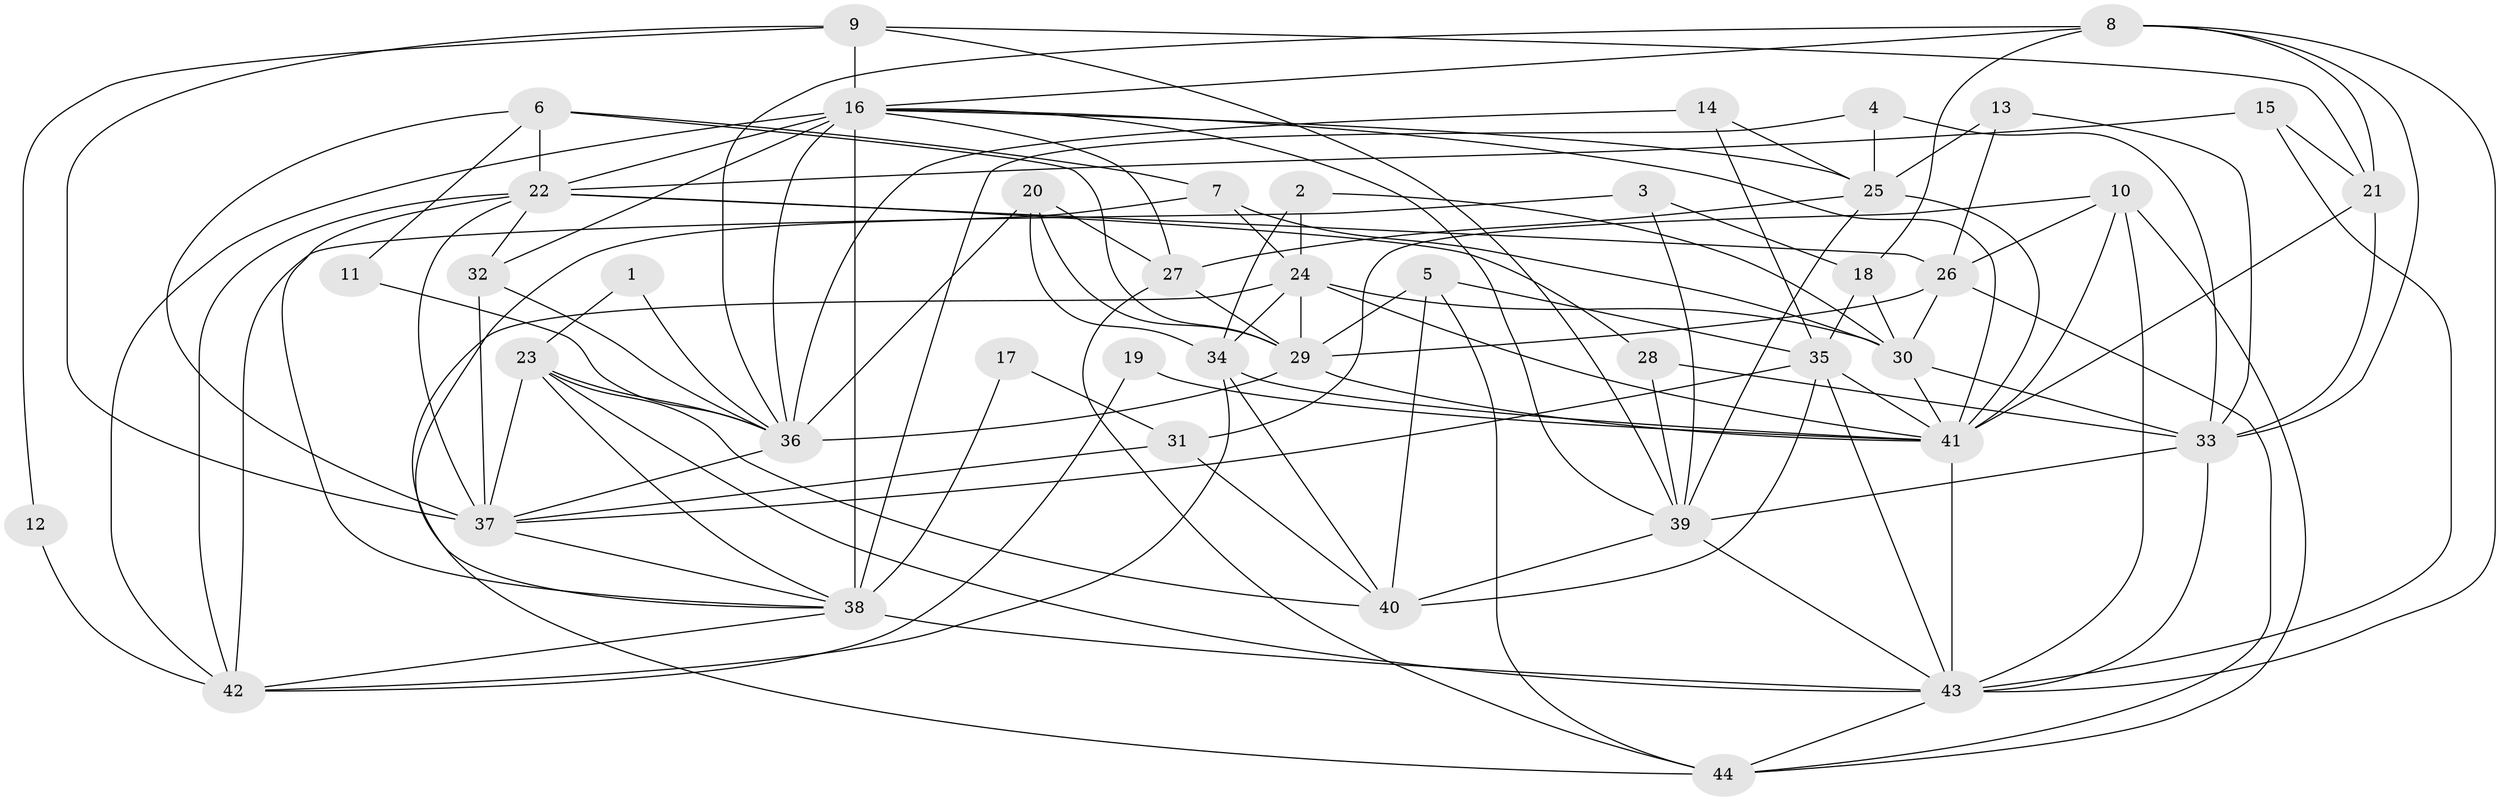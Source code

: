 // original degree distribution, {4: 0.2727272727272727, 2: 0.10227272727272728, 3: 0.3181818181818182, 7: 0.022727272727272728, 5: 0.18181818181818182, 6: 0.07954545454545454, 10: 0.011363636363636364, 8: 0.011363636363636364}
// Generated by graph-tools (version 1.1) at 2025/50/03/09/25 03:50:07]
// undirected, 44 vertices, 122 edges
graph export_dot {
graph [start="1"]
  node [color=gray90,style=filled];
  1;
  2;
  3;
  4;
  5;
  6;
  7;
  8;
  9;
  10;
  11;
  12;
  13;
  14;
  15;
  16;
  17;
  18;
  19;
  20;
  21;
  22;
  23;
  24;
  25;
  26;
  27;
  28;
  29;
  30;
  31;
  32;
  33;
  34;
  35;
  36;
  37;
  38;
  39;
  40;
  41;
  42;
  43;
  44;
  1 -- 23 [weight=1.0];
  1 -- 36 [weight=1.0];
  2 -- 24 [weight=1.0];
  2 -- 30 [weight=1.0];
  2 -- 34 [weight=1.0];
  3 -- 18 [weight=1.0];
  3 -- 39 [weight=1.0];
  3 -- 42 [weight=1.0];
  4 -- 25 [weight=1.0];
  4 -- 33 [weight=1.0];
  4 -- 38 [weight=1.0];
  5 -- 29 [weight=1.0];
  5 -- 35 [weight=1.0];
  5 -- 40 [weight=1.0];
  5 -- 44 [weight=1.0];
  6 -- 7 [weight=1.0];
  6 -- 11 [weight=1.0];
  6 -- 22 [weight=1.0];
  6 -- 29 [weight=1.0];
  6 -- 37 [weight=1.0];
  7 -- 24 [weight=1.0];
  7 -- 30 [weight=1.0];
  7 -- 38 [weight=1.0];
  8 -- 16 [weight=1.0];
  8 -- 18 [weight=1.0];
  8 -- 21 [weight=1.0];
  8 -- 33 [weight=1.0];
  8 -- 36 [weight=1.0];
  8 -- 43 [weight=1.0];
  9 -- 12 [weight=1.0];
  9 -- 16 [weight=1.0];
  9 -- 21 [weight=1.0];
  9 -- 37 [weight=1.0];
  9 -- 39 [weight=1.0];
  10 -- 26 [weight=1.0];
  10 -- 31 [weight=1.0];
  10 -- 41 [weight=1.0];
  10 -- 43 [weight=2.0];
  10 -- 44 [weight=1.0];
  11 -- 36 [weight=1.0];
  12 -- 42 [weight=1.0];
  13 -- 25 [weight=1.0];
  13 -- 26 [weight=1.0];
  13 -- 33 [weight=1.0];
  14 -- 25 [weight=1.0];
  14 -- 35 [weight=1.0];
  14 -- 36 [weight=1.0];
  15 -- 21 [weight=1.0];
  15 -- 22 [weight=1.0];
  15 -- 43 [weight=1.0];
  16 -- 22 [weight=1.0];
  16 -- 25 [weight=1.0];
  16 -- 27 [weight=1.0];
  16 -- 32 [weight=1.0];
  16 -- 36 [weight=1.0];
  16 -- 38 [weight=2.0];
  16 -- 39 [weight=1.0];
  16 -- 41 [weight=1.0];
  16 -- 42 [weight=1.0];
  17 -- 31 [weight=1.0];
  17 -- 38 [weight=2.0];
  18 -- 30 [weight=1.0];
  18 -- 35 [weight=1.0];
  19 -- 41 [weight=1.0];
  19 -- 42 [weight=1.0];
  20 -- 27 [weight=1.0];
  20 -- 29 [weight=1.0];
  20 -- 34 [weight=1.0];
  20 -- 36 [weight=1.0];
  21 -- 33 [weight=1.0];
  21 -- 41 [weight=1.0];
  22 -- 26 [weight=2.0];
  22 -- 28 [weight=1.0];
  22 -- 32 [weight=1.0];
  22 -- 37 [weight=2.0];
  22 -- 38 [weight=1.0];
  22 -- 42 [weight=1.0];
  23 -- 36 [weight=1.0];
  23 -- 37 [weight=1.0];
  23 -- 38 [weight=1.0];
  23 -- 40 [weight=1.0];
  23 -- 43 [weight=1.0];
  24 -- 29 [weight=1.0];
  24 -- 30 [weight=1.0];
  24 -- 34 [weight=1.0];
  24 -- 41 [weight=1.0];
  24 -- 44 [weight=1.0];
  25 -- 27 [weight=1.0];
  25 -- 39 [weight=1.0];
  25 -- 41 [weight=1.0];
  26 -- 29 [weight=1.0];
  26 -- 30 [weight=1.0];
  26 -- 44 [weight=1.0];
  27 -- 29 [weight=1.0];
  27 -- 44 [weight=1.0];
  28 -- 33 [weight=1.0];
  28 -- 39 [weight=1.0];
  29 -- 36 [weight=1.0];
  29 -- 41 [weight=1.0];
  30 -- 33 [weight=1.0];
  30 -- 41 [weight=1.0];
  31 -- 37 [weight=1.0];
  31 -- 40 [weight=1.0];
  32 -- 36 [weight=1.0];
  32 -- 37 [weight=1.0];
  33 -- 39 [weight=1.0];
  33 -- 43 [weight=1.0];
  34 -- 40 [weight=1.0];
  34 -- 41 [weight=1.0];
  34 -- 42 [weight=1.0];
  35 -- 37 [weight=1.0];
  35 -- 40 [weight=1.0];
  35 -- 41 [weight=1.0];
  35 -- 43 [weight=1.0];
  36 -- 37 [weight=1.0];
  37 -- 38 [weight=1.0];
  38 -- 42 [weight=1.0];
  38 -- 43 [weight=1.0];
  39 -- 40 [weight=1.0];
  39 -- 43 [weight=1.0];
  41 -- 43 [weight=1.0];
  43 -- 44 [weight=1.0];
}
